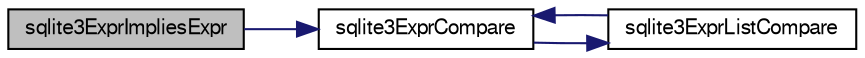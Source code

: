 digraph "sqlite3ExprImpliesExpr"
{
  edge [fontname="FreeSans",fontsize="10",labelfontname="FreeSans",labelfontsize="10"];
  node [fontname="FreeSans",fontsize="10",shape=record];
  rankdir="LR";
  Node533491 [label="sqlite3ExprImpliesExpr",height=0.2,width=0.4,color="black", fillcolor="grey75", style="filled", fontcolor="black"];
  Node533491 -> Node533492 [color="midnightblue",fontsize="10",style="solid",fontname="FreeSans"];
  Node533492 [label="sqlite3ExprCompare",height=0.2,width=0.4,color="black", fillcolor="white", style="filled",URL="$sqlite3_8c.html#a0062379db3318d71048a461297c31598"];
  Node533492 -> Node533493 [color="midnightblue",fontsize="10",style="solid",fontname="FreeSans"];
  Node533493 [label="sqlite3ExprListCompare",height=0.2,width=0.4,color="black", fillcolor="white", style="filled",URL="$sqlite3_8c.html#a2ec8c2311e6547386e5f60e251ebabc7"];
  Node533493 -> Node533492 [color="midnightblue",fontsize="10",style="solid",fontname="FreeSans"];
}
